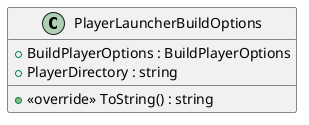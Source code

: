 @startuml
class PlayerLauncherBuildOptions {
    + BuildPlayerOptions : BuildPlayerOptions
    + PlayerDirectory : string
    + <<override>> ToString() : string
}
@enduml
